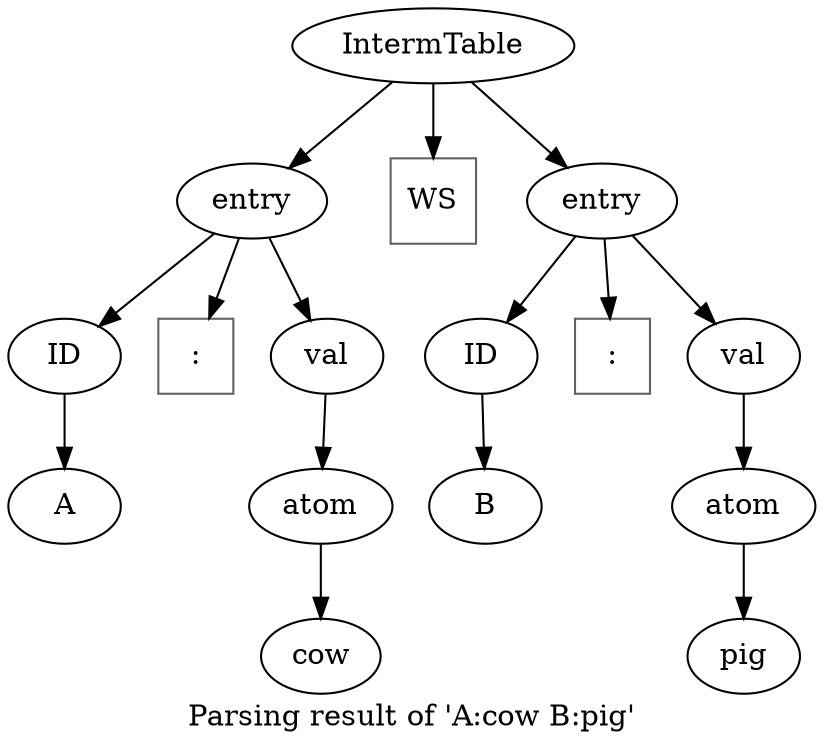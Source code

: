 
digraph test{
	label = "Parsing result of 'A:cow B:pig'"

	e1 [label="entry"];
	WS[shape="square", color="grey38"];
	e2 [label="entry"];
	ID1 [label="ID"];
	ID2 [label="ID"];
	div1 [label=":", shape="square", color="grey38"];
	div2 [label=":", shape="square", color="grey38"];
	val1 [label="val"];
	val2 [label="val"];
	atom1 [label="atom"];
	atom2 [label="atom"];
	IntermTable -> e1 -> { ID1 , div1, val1 }
	ID1 -> A
	val1 -> atom1 -> cow
	IntermTable -> WS
	IntermTable -> e2  -> { ID2 , div2, val2 }
	ID2 -> B
	val2 -> atom2 -> pig
}
/*
digraph prolog{
	label = "Parsing a prolog"
	ID;
	div [label=":", shape="square", color="grey38"];
	val;
	BEGIN_PROLOG [shape="square", color="grey38"];
	entry;
	END_PROLOG [shape="square", color="grey38"];
	IntermTable -> {BEGIN_PROLOG, entry, END_PROLOG}
	entry -> {ID, div, val}
	ID -> Global1
	val -> atom -> 42
}
/*
digraph table{
	label = "Parsing result of 'A:{a:1 b:2}'"

	ID;
	div [label=":", shape="square", color="grey38"];
	val;

	open [label="{", shape="square", color="grey38"];
	entry1 [label="entry"];
	ID1 [label="ID"];
	div1 [label=":", shape="square", color="grey38"];
	val1 [label="val"];
	atom1 [label="atom"];
	sep [label="WS", shape="square", color="grey38"];
	entry2 [label="entry"];
	ID2 [label="ID"];
	div2 [label=":", shape="square", color="grey38"];
	val2 [label="val"];
	atom2 [label="atom"];
	close [label="}", shape="square", color="grey38"];
	IntermTable -> entry -> {ID, div, val}
	ID -> A
	val -> {open, entry1, sep,  entry2, close}
	entry1 -> {ID1, div1, val1}
	ID1 -> a
	val1 -> atom1 -> 1
	entry2 -> {ID2, div2, val2}
	ID2 -> b
	val2 -> atom2 -> 2
}
/*
digraph sequence{
	label = "Parsing result of 'Seq:[1, 2, 3]'"

	ID;
	div [label=":", shape="square", color="grey38"];
	val;

	open [label="[", shape="square", color="grey38"];

	val1 [label="val"];
	atom1 [label="atom"];
	sep [label="\",\"", shape="square", color="grey38"];
	ws1 [label="WS", shape="square", color="grey38"];
	val2 [label="val"];
	atom2 [label="atom"];
	sep2 [label="\",\"", shape="square", color="grey38"];
	ws2 [label="WS", shape="square", color="grey38"];
	val3 [label="val"];
	atom3 [label="atom"];
	close [label="]", shape="square", color="grey38"];
	IntermTable -> entry -> {ID, div, val}
	ID -> Seq
	val -> {open, val1, sep, ws1, val2, sep2, ws2, val3, close}
	val1 -> atom1 -> 1
	val2 -> atom2 -> 2
	val3 -> atom3 -> 3
}
